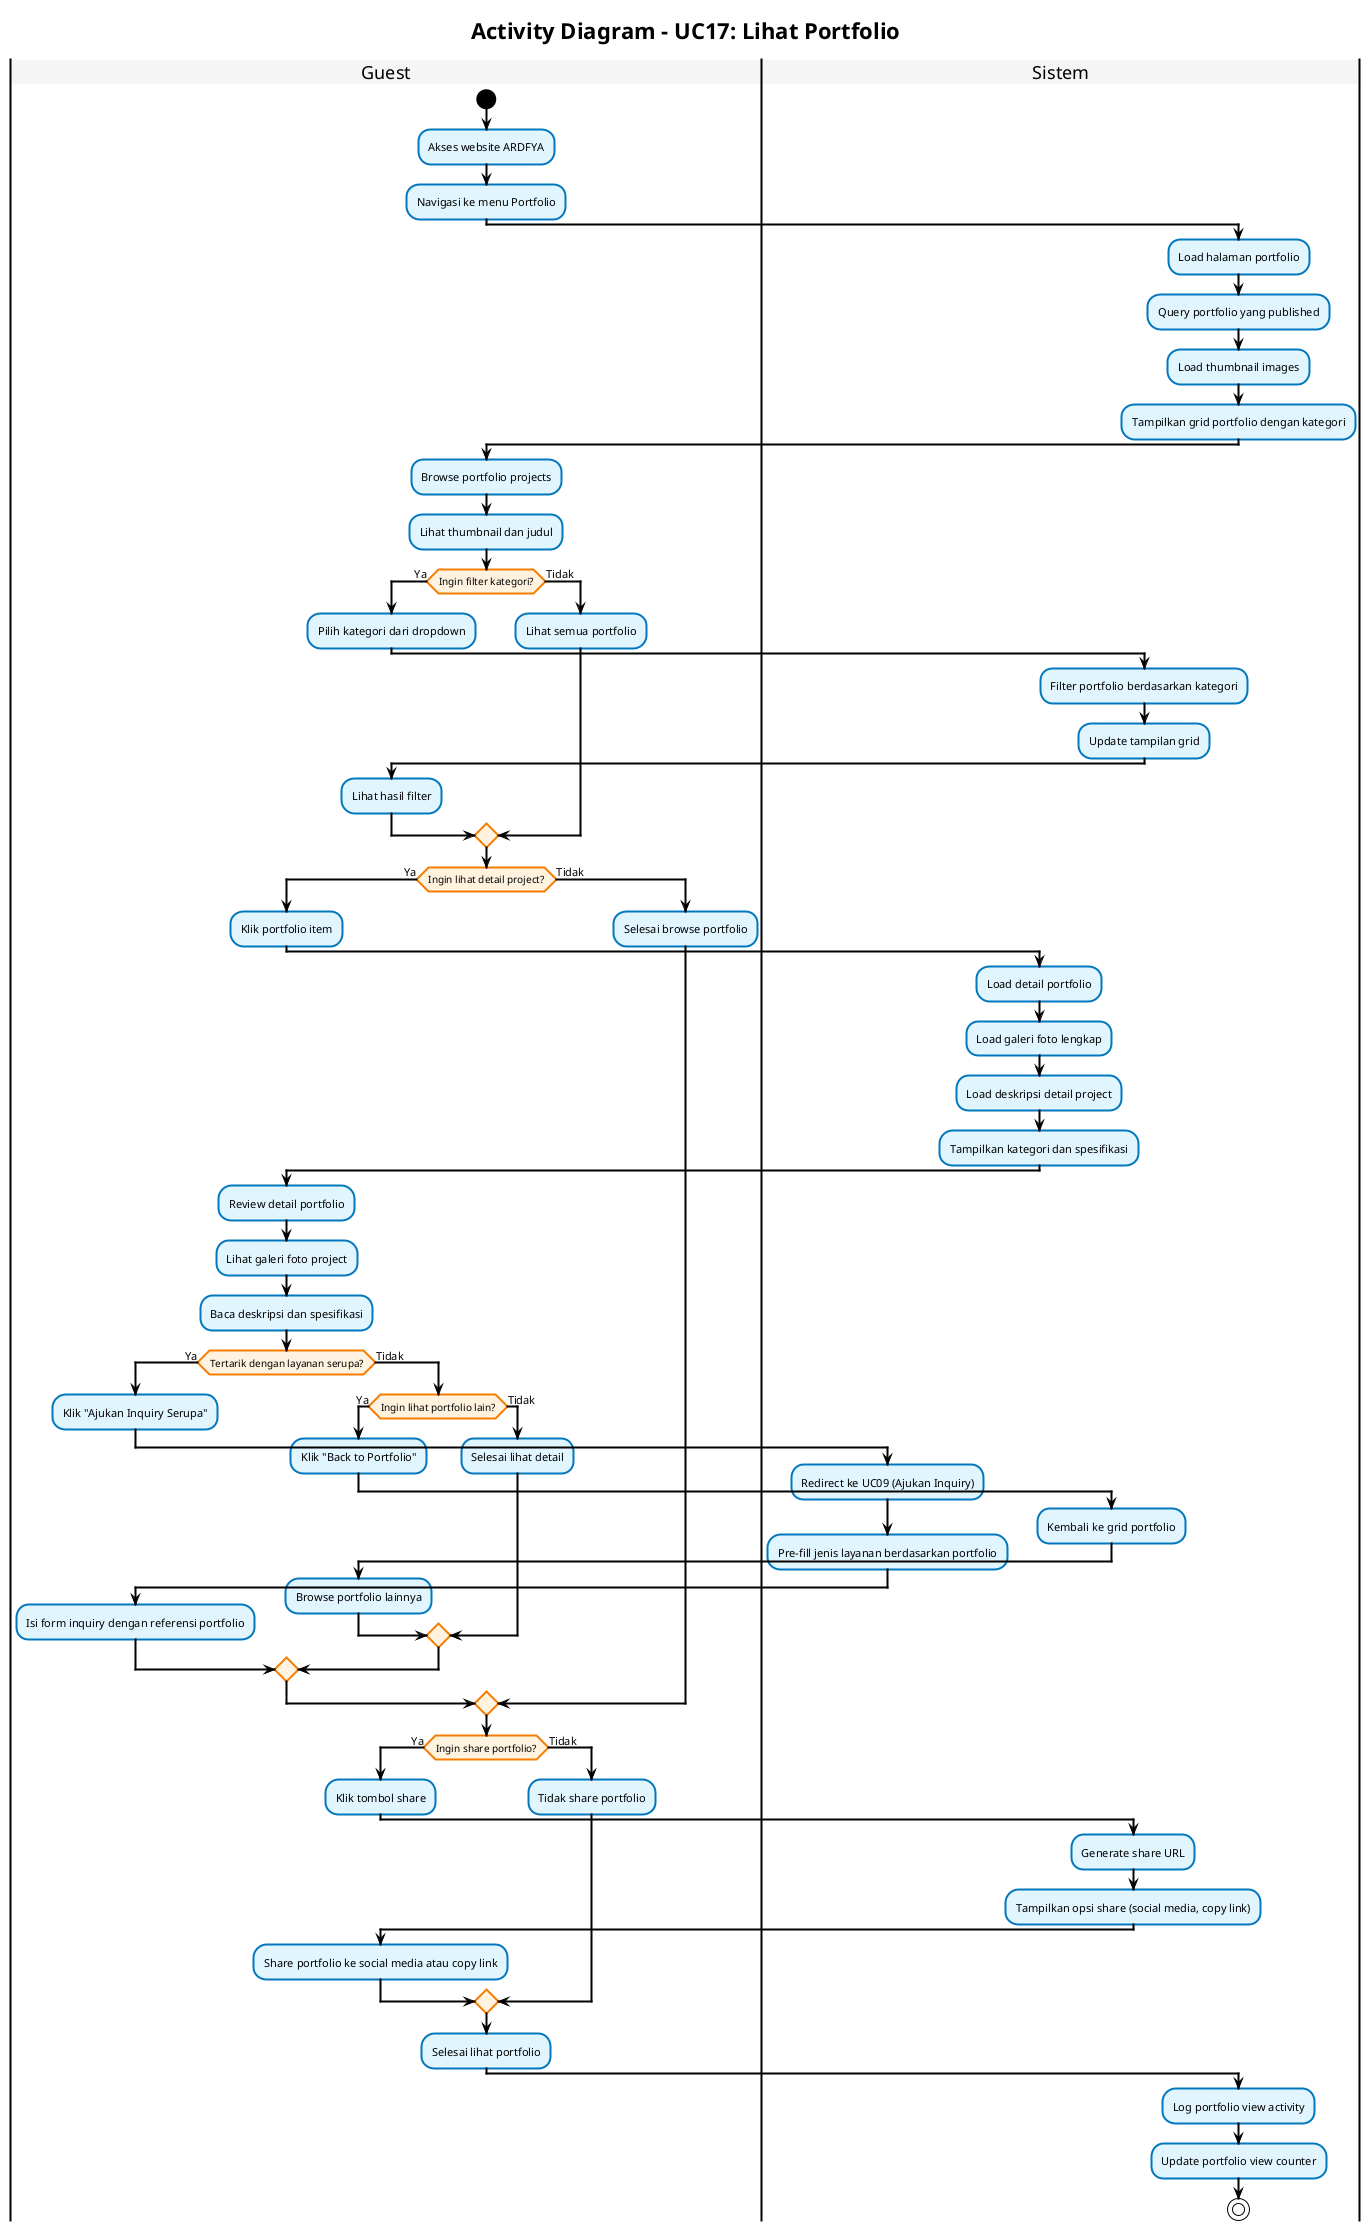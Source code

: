 @startuml

!theme plain
skinparam backgroundColor white
skinparam shadowing false
skinparam handwritten false

' Styling UML BPMN yang tegas dan standar
skinparam activity {
    BackgroundColor #E1F5FE
    BorderColor #0277BD
    BorderThickness 2
    FontSize 11
}

skinparam activityDiamond {
    BackgroundColor #FFF3E0
    BorderColor #F57C00
    BorderThickness 2
    FontSize 10
}

skinparam activityStart {
    Color black
}

skinparam activityEnd {
    Color black
}

skinparam arrow {
    Color black
    Thickness 2
}

skinparam swimlane {
    BorderColor black
    BorderThickness 2
    TitleBackgroundColor #F5F5F5
}

skinparam linetype ortho
skinparam nodesep 20
skinparam ranksep 30

title **Activity Diagram - UC17: Lihat Portfolio**

|Guest|
start
:Akses website ARDFYA;
:Navigasi ke menu Portfolio;

|Sistem|
:Load halaman portfolio;
:Query portfolio yang published;
:Load thumbnail images;
:Tampilkan grid portfolio dengan kategori;

|Guest|
:Browse portfolio projects;
:Lihat thumbnail dan judul;

if (Ingin filter kategori?) then (Ya)
  :Pilih kategori dari dropdown;
  
  |Sistem|
  :Filter portfolio berdasarkan kategori;
  :Update tampilan grid;
  
  |Guest|
  :Lihat hasil filter;
else (Tidak)
  :Lihat semua portfolio;
endif

if (Ingin lihat detail project?) then (Ya)
  :Klik portfolio item;
  
  |Sistem|
  :Load detail portfolio;
  :Load galeri foto lengkap;
  :Load deskripsi detail project;
  :Tampilkan kategori dan spesifikasi;
  
  |Guest|
  :Review detail portfolio;
  :Lihat galeri foto project;
  :Baca deskripsi dan spesifikasi;
  
  if (Tertarik dengan layanan serupa?) then (Ya)
    :Klik "Ajukan Inquiry Serupa";
    
    |Sistem|
    :Redirect ke UC09 (Ajukan Inquiry);
    :Pre-fill jenis layanan berdasarkan portfolio;
    
    |Guest|
    :Isi form inquiry dengan referensi portfolio;
  else (Tidak)
    if (Ingin lihat portfolio lain?) then (Ya)
      :Klik "Back to Portfolio";
      
      |Sistem|
      :Kembali ke grid portfolio;
      
      |Guest|
      :Browse portfolio lainnya;
    else (Tidak)
      :Selesai lihat detail;
    endif
  endif
else (Tidak)
  :Selesai browse portfolio;
endif

if (Ingin share portfolio?) then (Ya)
  :Klik tombol share;
  
  |Sistem|
  :Generate share URL;
  :Tampilkan opsi share (social media, copy link);
  
  |Guest|
  :Share portfolio ke social media atau copy link;
else (Tidak)
  :Tidak share portfolio;
endif

' MERGE POINT - All paths converge here
|Guest|
:Selesai lihat portfolio;

|Sistem|
:Log portfolio view activity;
:Update portfolio view counter;
' SINGLE END POINT
stop

@enduml
